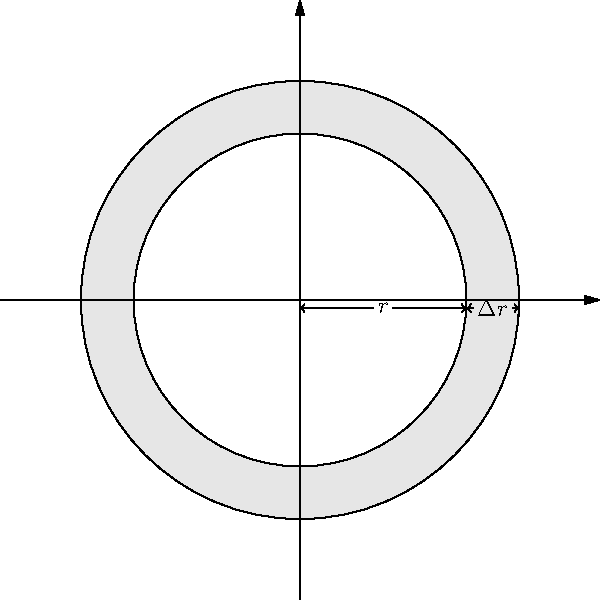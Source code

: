 size(300);  

pair c = (0,0);
real r = (3);
real h = (.95);

real p = -5;

Label lr = Label("$r$", position=MidPoint, align=(0,0) , filltype=Fill(white));
Label lh = Label("$\Delta r$", position=MidPoint, align=(0,0) , filltype=Fill(lightgray));


fill(circle(c,h+r), lightgray);
fill(circle(c,r), white);
draw(circle(c,r));
draw(circle(c,r+h));

draw( (0,-0.15) -- (r,-0.15), arrow=Arrows(TeXHead), bar=Bars, L=lr );
draw( (r,-0.15) -- (r+h,-0.15), arrow=Arrows(TeXHead), bar=Bars, L=lh);

draw( (0,-5.4) -- (0,5.4), arrow=Arrow );
draw( (-5.4,0) -- (5.4,0), arrow=Arrow );
